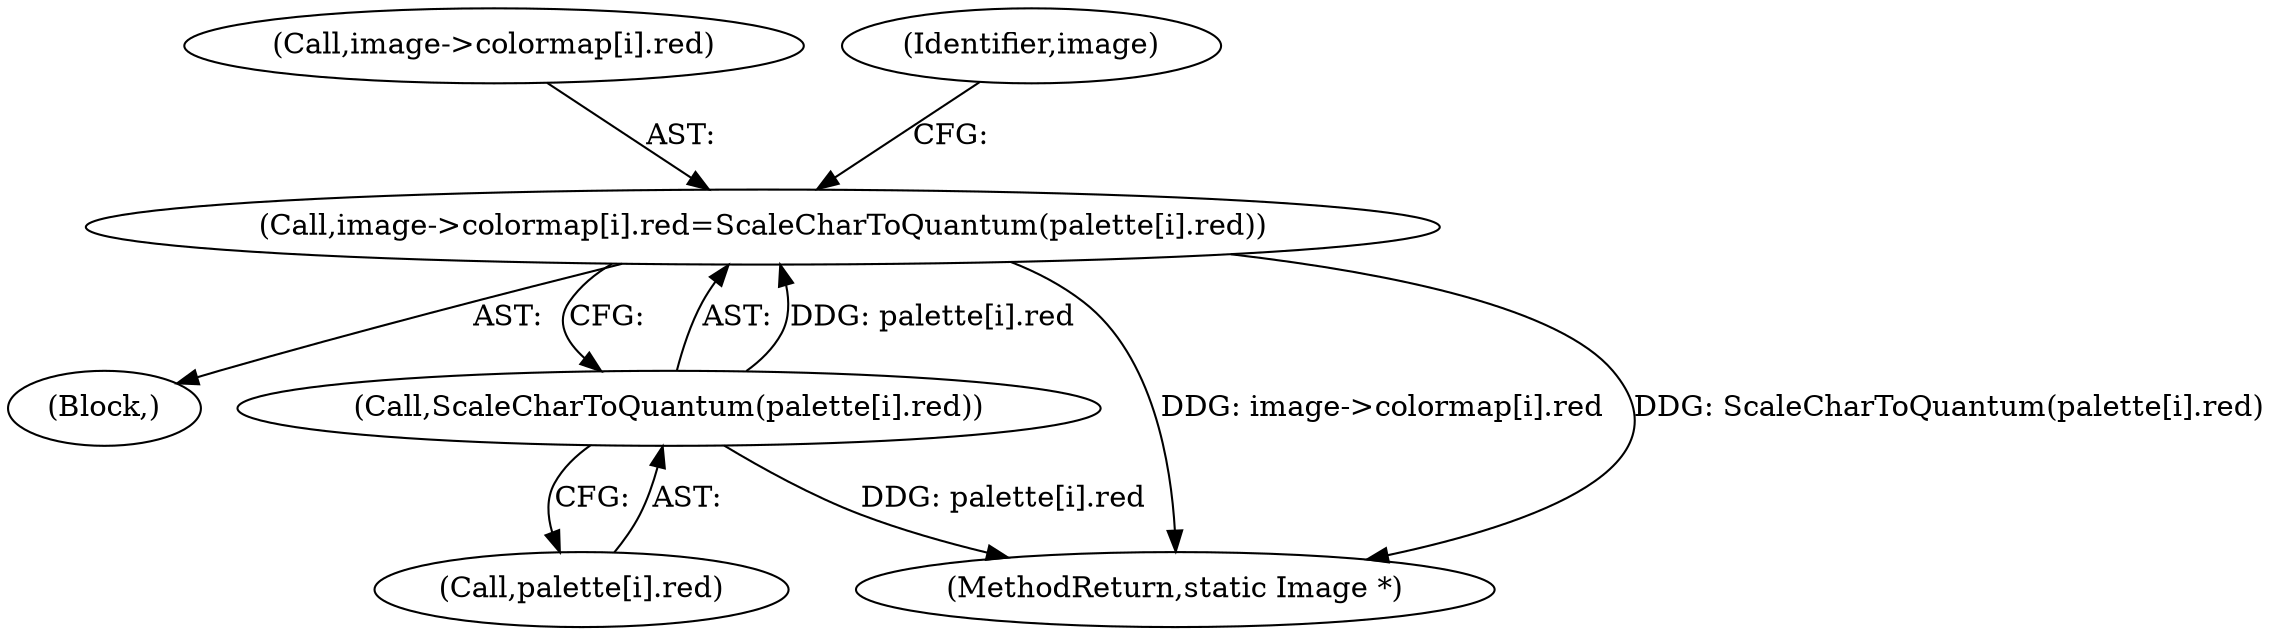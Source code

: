 digraph "0_ImageMagick_8ca35831e91c3db8c6d281d09b605001003bec08@array" {
"1002799" [label="(Call,image->colormap[i].red=ScaleCharToQuantum(palette[i].red))"];
"1002807" [label="(Call,ScaleCharToQuantum(palette[i].red))"];
"1002807" [label="(Call,ScaleCharToQuantum(palette[i].red))"];
"1002798" [label="(Block,)"];
"1002800" [label="(Call,image->colormap[i].red)"];
"1002808" [label="(Call,palette[i].red)"];
"1005492" [label="(MethodReturn,static Image *)"];
"1002817" [label="(Identifier,image)"];
"1002799" [label="(Call,image->colormap[i].red=ScaleCharToQuantum(palette[i].red))"];
"1002799" -> "1002798"  [label="AST: "];
"1002799" -> "1002807"  [label="CFG: "];
"1002800" -> "1002799"  [label="AST: "];
"1002807" -> "1002799"  [label="AST: "];
"1002817" -> "1002799"  [label="CFG: "];
"1002799" -> "1005492"  [label="DDG: image->colormap[i].red"];
"1002799" -> "1005492"  [label="DDG: ScaleCharToQuantum(palette[i].red)"];
"1002807" -> "1002799"  [label="DDG: palette[i].red"];
"1002807" -> "1002808"  [label="CFG: "];
"1002808" -> "1002807"  [label="AST: "];
"1002807" -> "1005492"  [label="DDG: palette[i].red"];
}
